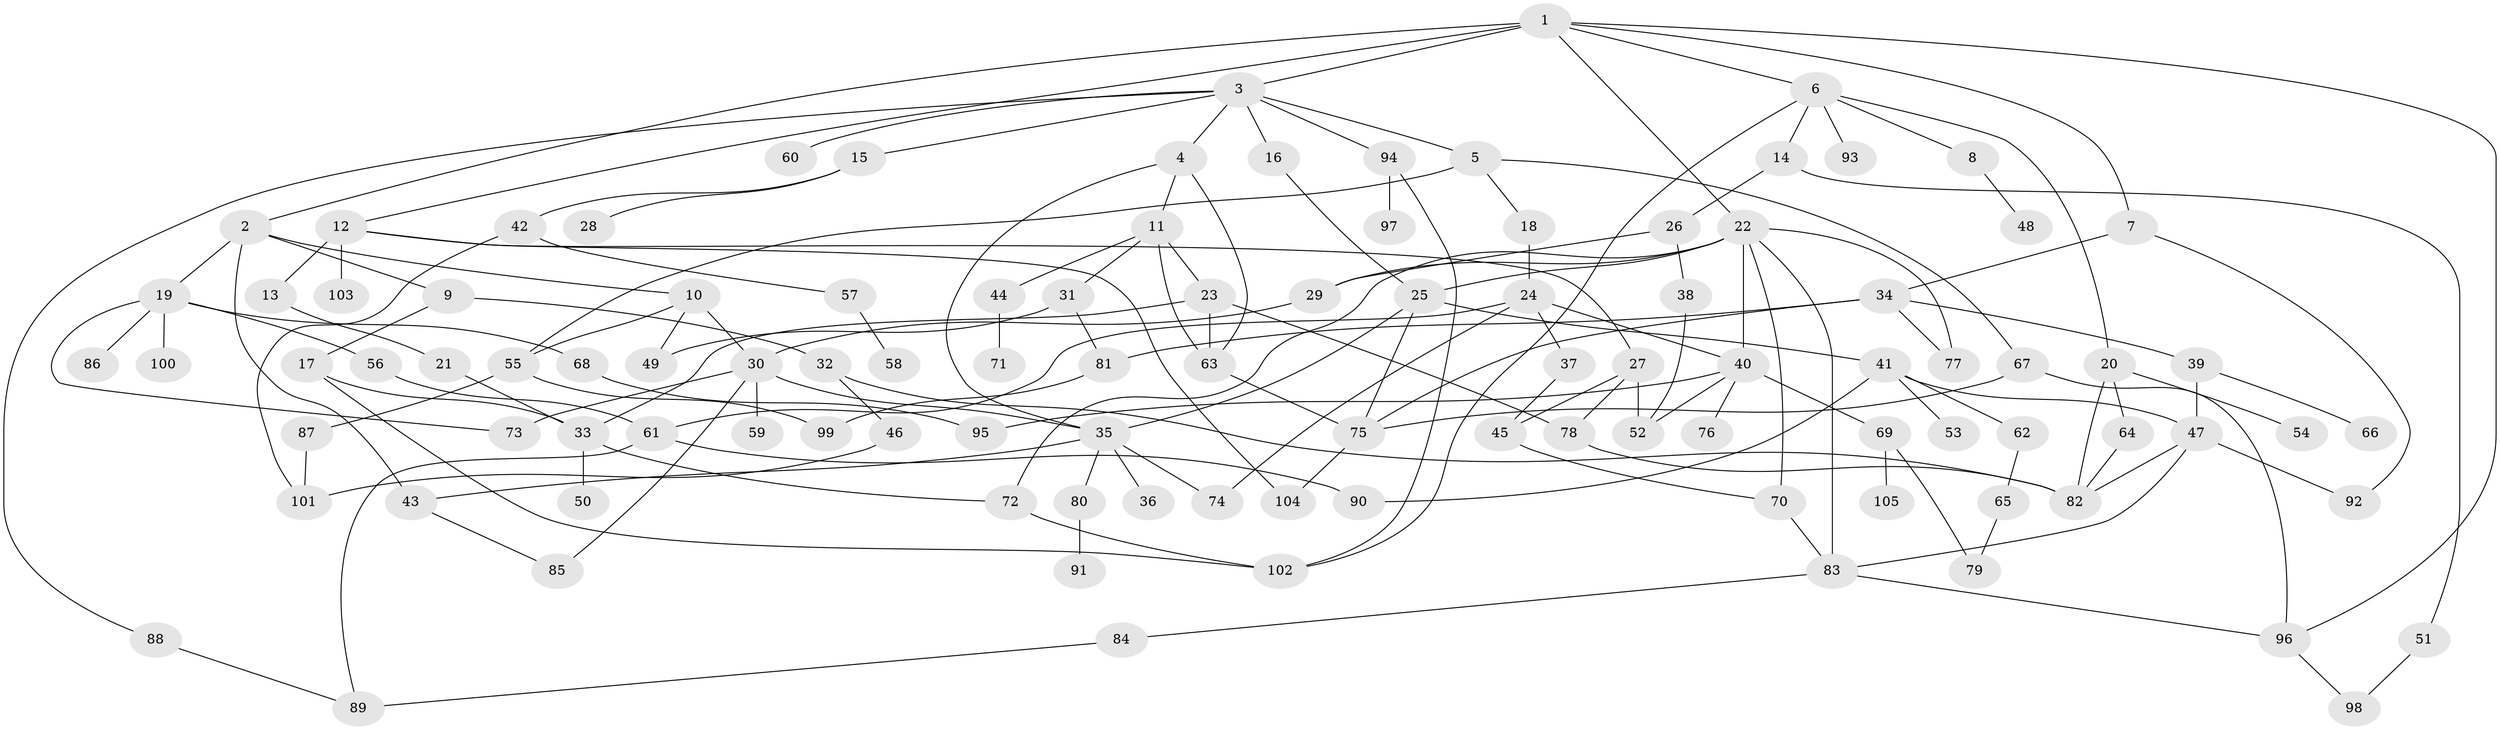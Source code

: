 // coarse degree distribution, {11: 0.027777777777777776, 6: 0.05555555555555555, 9: 0.041666666666666664, 5: 0.05555555555555555, 2: 0.3055555555555556, 4: 0.1388888888888889, 8: 0.027777777777777776, 7: 0.013888888888888888, 1: 0.2361111111111111, 3: 0.09722222222222222}
// Generated by graph-tools (version 1.1) at 2025/51/02/27/25 19:51:40]
// undirected, 105 vertices, 155 edges
graph export_dot {
graph [start="1"]
  node [color=gray90,style=filled];
  1;
  2;
  3;
  4;
  5;
  6;
  7;
  8;
  9;
  10;
  11;
  12;
  13;
  14;
  15;
  16;
  17;
  18;
  19;
  20;
  21;
  22;
  23;
  24;
  25;
  26;
  27;
  28;
  29;
  30;
  31;
  32;
  33;
  34;
  35;
  36;
  37;
  38;
  39;
  40;
  41;
  42;
  43;
  44;
  45;
  46;
  47;
  48;
  49;
  50;
  51;
  52;
  53;
  54;
  55;
  56;
  57;
  58;
  59;
  60;
  61;
  62;
  63;
  64;
  65;
  66;
  67;
  68;
  69;
  70;
  71;
  72;
  73;
  74;
  75;
  76;
  77;
  78;
  79;
  80;
  81;
  82;
  83;
  84;
  85;
  86;
  87;
  88;
  89;
  90;
  91;
  92;
  93;
  94;
  95;
  96;
  97;
  98;
  99;
  100;
  101;
  102;
  103;
  104;
  105;
  1 -- 2;
  1 -- 3;
  1 -- 6;
  1 -- 7;
  1 -- 12;
  1 -- 22;
  1 -- 96;
  2 -- 9;
  2 -- 10;
  2 -- 19;
  2 -- 43;
  3 -- 4;
  3 -- 5;
  3 -- 15;
  3 -- 16;
  3 -- 60;
  3 -- 88;
  3 -- 94;
  4 -- 11;
  4 -- 35;
  4 -- 63;
  5 -- 18;
  5 -- 67;
  5 -- 55;
  6 -- 8;
  6 -- 14;
  6 -- 20;
  6 -- 93;
  6 -- 102;
  7 -- 34;
  7 -- 92;
  8 -- 48;
  9 -- 17;
  9 -- 32;
  10 -- 49;
  10 -- 55;
  10 -- 30;
  11 -- 23;
  11 -- 31;
  11 -- 44;
  11 -- 63;
  12 -- 13;
  12 -- 27;
  12 -- 103;
  12 -- 104;
  13 -- 21;
  14 -- 26;
  14 -- 51;
  15 -- 28;
  15 -- 42;
  16 -- 25;
  17 -- 33;
  17 -- 102;
  18 -- 24;
  19 -- 56;
  19 -- 68;
  19 -- 73;
  19 -- 86;
  19 -- 100;
  20 -- 54;
  20 -- 64;
  20 -- 82;
  21 -- 33;
  22 -- 77;
  22 -- 83;
  22 -- 29;
  22 -- 70;
  22 -- 40;
  22 -- 72;
  22 -- 25;
  23 -- 78;
  23 -- 33;
  23 -- 63;
  24 -- 37;
  24 -- 40;
  24 -- 61;
  24 -- 74;
  25 -- 35;
  25 -- 41;
  25 -- 75;
  26 -- 29;
  26 -- 38;
  27 -- 45;
  27 -- 52;
  27 -- 78;
  29 -- 30;
  30 -- 59;
  30 -- 85;
  30 -- 73;
  30 -- 35;
  31 -- 81;
  31 -- 49;
  32 -- 46;
  32 -- 82;
  33 -- 50;
  33 -- 72;
  34 -- 39;
  34 -- 81;
  34 -- 77;
  34 -- 75;
  35 -- 36;
  35 -- 74;
  35 -- 80;
  35 -- 43;
  37 -- 45;
  38 -- 52;
  39 -- 47;
  39 -- 66;
  40 -- 69;
  40 -- 76;
  40 -- 52;
  40 -- 95;
  41 -- 53;
  41 -- 62;
  41 -- 47;
  41 -- 90;
  42 -- 57;
  42 -- 101;
  43 -- 85;
  44 -- 71;
  45 -- 70;
  46 -- 101;
  47 -- 92;
  47 -- 83;
  47 -- 82;
  51 -- 98;
  55 -- 87;
  55 -- 99;
  56 -- 61;
  57 -- 58;
  61 -- 90;
  61 -- 89;
  62 -- 65;
  63 -- 75;
  64 -- 82;
  65 -- 79;
  67 -- 75;
  67 -- 96;
  68 -- 95;
  69 -- 79;
  69 -- 105;
  70 -- 83;
  72 -- 102;
  75 -- 104;
  78 -- 82;
  80 -- 91;
  81 -- 99;
  83 -- 84;
  83 -- 96;
  84 -- 89;
  87 -- 101;
  88 -- 89;
  94 -- 97;
  94 -- 102;
  96 -- 98;
}
